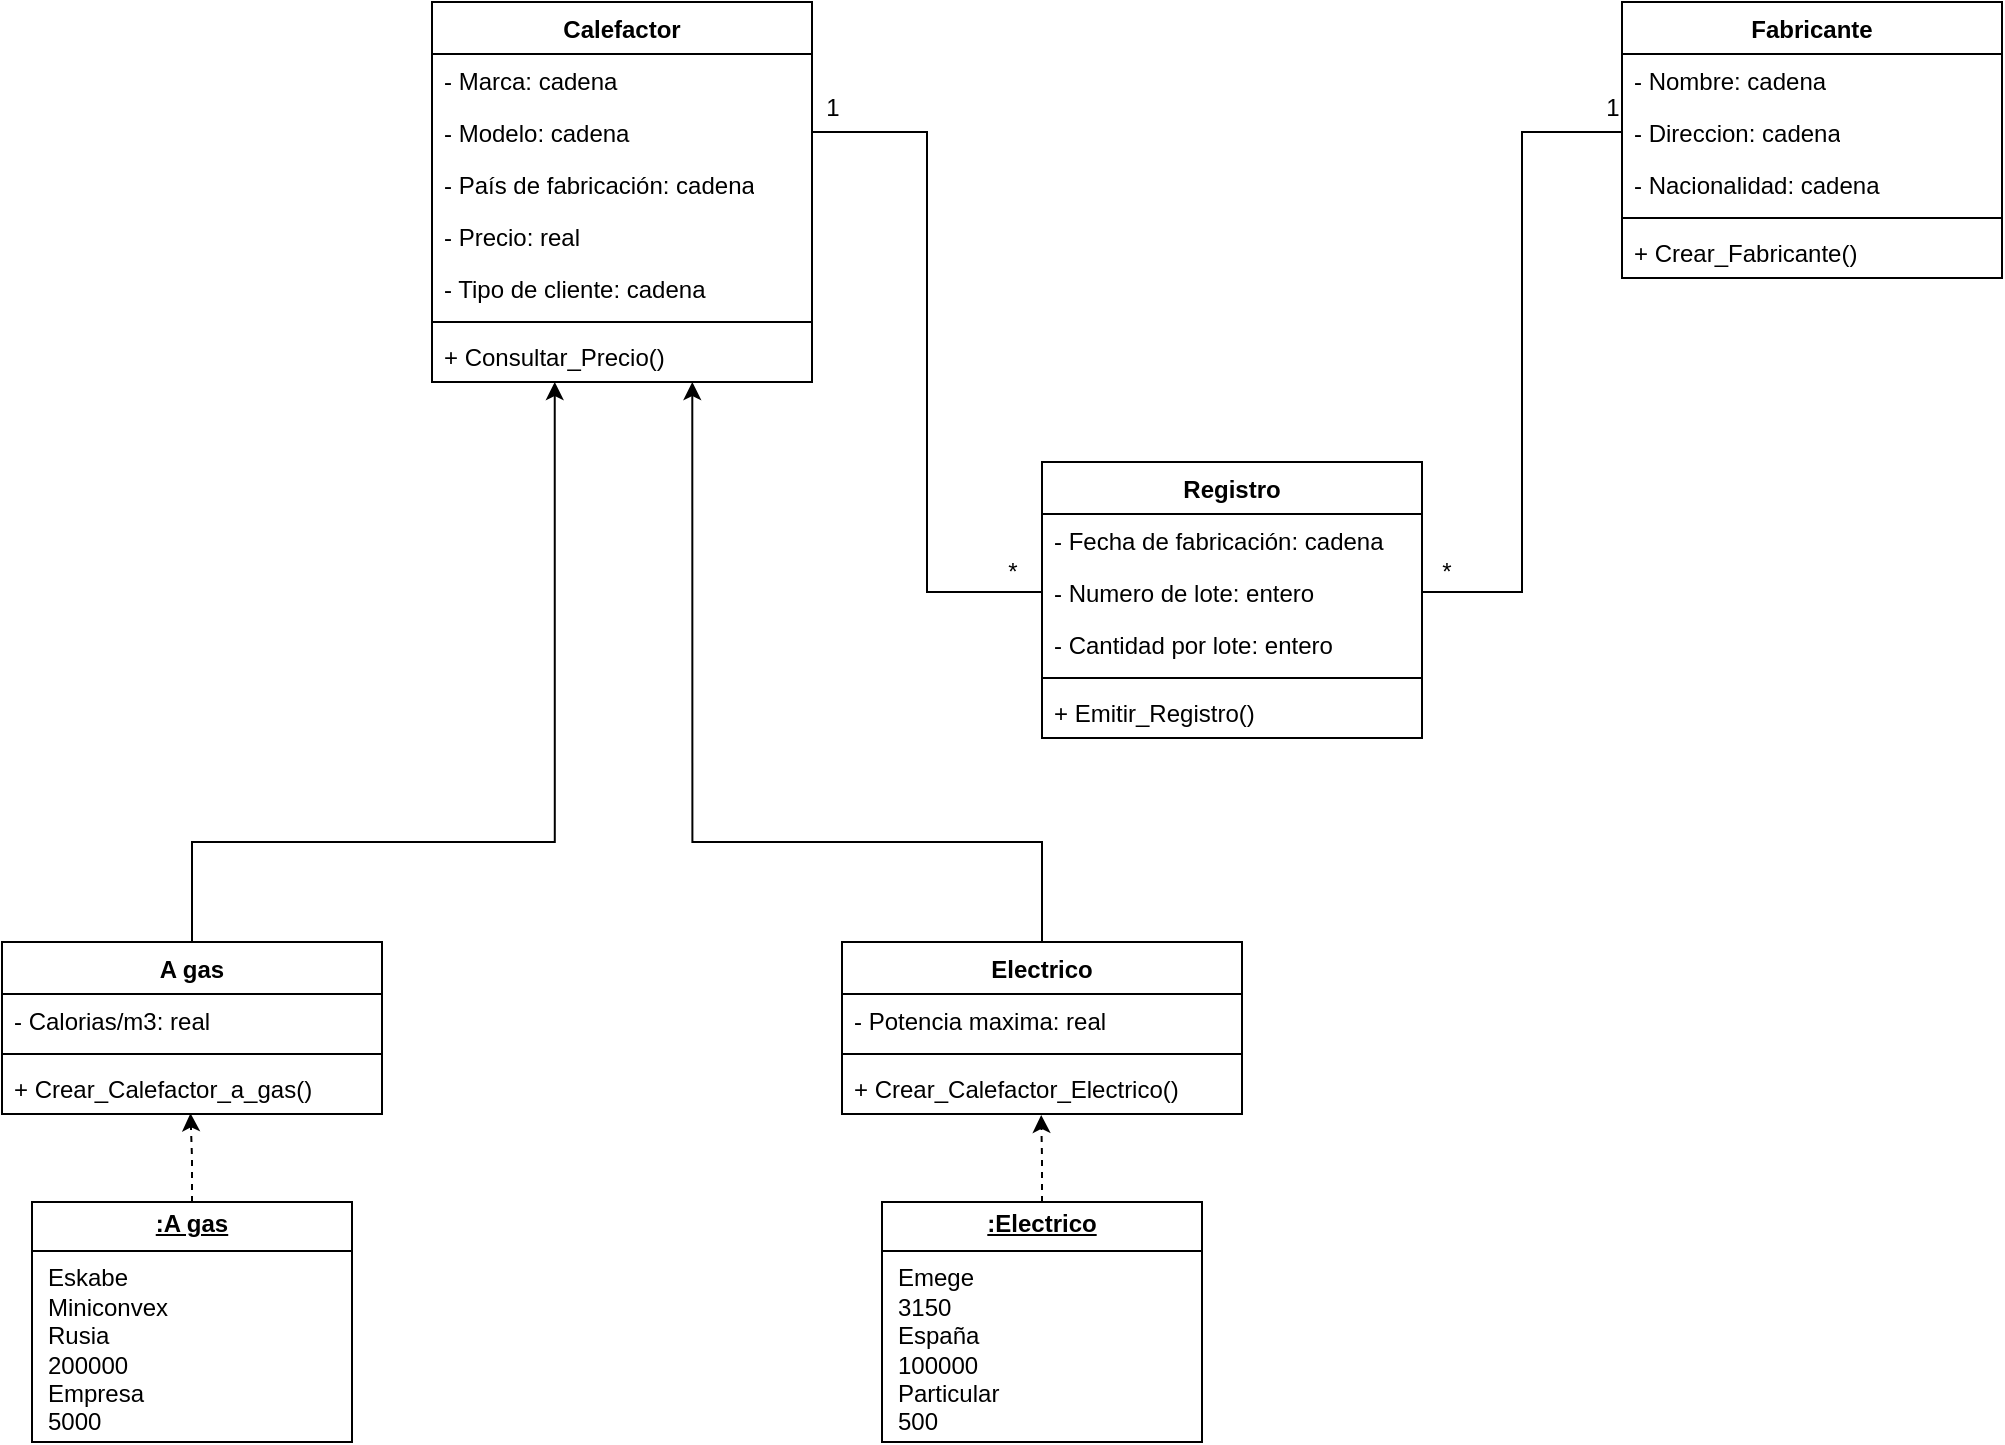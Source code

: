 <mxfile version="24.0.4" type="device">
  <diagram name="Página-1" id="Fd7Kd9GHyaJDAaIL9Sn_">
    <mxGraphModel dx="868" dy="1022" grid="1" gridSize="10" guides="1" tooltips="1" connect="1" arrows="1" fold="1" page="1" pageScale="1" pageWidth="827" pageHeight="1169" math="0" shadow="0">
      <root>
        <mxCell id="0" />
        <mxCell id="1" parent="0" />
        <mxCell id="5vMcAia91ODTiXavnZtS-42" value="A gas" style="swimlane;fontStyle=1;align=center;verticalAlign=top;childLayout=stackLayout;horizontal=1;startSize=26;horizontalStack=0;resizeParent=1;resizeParentMax=0;resizeLast=0;collapsible=1;marginBottom=0;whiteSpace=wrap;html=1;" vertex="1" parent="1">
          <mxGeometry x="120" y="680" width="190" height="86" as="geometry" />
        </mxCell>
        <mxCell id="5vMcAia91ODTiXavnZtS-43" value="- Calorias/m3: real" style="text;strokeColor=none;fillColor=none;align=left;verticalAlign=top;spacingLeft=4;spacingRight=4;overflow=hidden;rotatable=0;points=[[0,0.5],[1,0.5]];portConstraint=eastwest;whiteSpace=wrap;html=1;" vertex="1" parent="5vMcAia91ODTiXavnZtS-42">
          <mxGeometry y="26" width="190" height="26" as="geometry" />
        </mxCell>
        <mxCell id="5vMcAia91ODTiXavnZtS-44" value="" style="line;strokeWidth=1;fillColor=none;align=left;verticalAlign=middle;spacingTop=-1;spacingLeft=3;spacingRight=3;rotatable=0;labelPosition=right;points=[];portConstraint=eastwest;strokeColor=inherit;" vertex="1" parent="5vMcAia91ODTiXavnZtS-42">
          <mxGeometry y="52" width="190" height="8" as="geometry" />
        </mxCell>
        <mxCell id="5vMcAia91ODTiXavnZtS-45" value="+ Crear_Calefactor_a_gas()" style="text;strokeColor=none;fillColor=none;align=left;verticalAlign=top;spacingLeft=4;spacingRight=4;overflow=hidden;rotatable=0;points=[[0,0.5],[1,0.5]];portConstraint=eastwest;whiteSpace=wrap;html=1;" vertex="1" parent="5vMcAia91ODTiXavnZtS-42">
          <mxGeometry y="60" width="190" height="26" as="geometry" />
        </mxCell>
        <mxCell id="5vMcAia91ODTiXavnZtS-46" value="Electrico" style="swimlane;fontStyle=1;align=center;verticalAlign=top;childLayout=stackLayout;horizontal=1;startSize=26;horizontalStack=0;resizeParent=1;resizeParentMax=0;resizeLast=0;collapsible=1;marginBottom=0;whiteSpace=wrap;html=1;" vertex="1" parent="1">
          <mxGeometry x="540" y="680" width="200" height="86" as="geometry" />
        </mxCell>
        <mxCell id="5vMcAia91ODTiXavnZtS-47" value="- Potencia maxima: real" style="text;strokeColor=none;fillColor=none;align=left;verticalAlign=top;spacingLeft=4;spacingRight=4;overflow=hidden;rotatable=0;points=[[0,0.5],[1,0.5]];portConstraint=eastwest;whiteSpace=wrap;html=1;" vertex="1" parent="5vMcAia91ODTiXavnZtS-46">
          <mxGeometry y="26" width="200" height="26" as="geometry" />
        </mxCell>
        <mxCell id="5vMcAia91ODTiXavnZtS-48" value="" style="line;strokeWidth=1;fillColor=none;align=left;verticalAlign=middle;spacingTop=-1;spacingLeft=3;spacingRight=3;rotatable=0;labelPosition=right;points=[];portConstraint=eastwest;strokeColor=inherit;" vertex="1" parent="5vMcAia91ODTiXavnZtS-46">
          <mxGeometry y="52" width="200" height="8" as="geometry" />
        </mxCell>
        <mxCell id="5vMcAia91ODTiXavnZtS-49" value="+ Crear_Calefactor_Electrico()" style="text;strokeColor=none;fillColor=none;align=left;verticalAlign=top;spacingLeft=4;spacingRight=4;overflow=hidden;rotatable=0;points=[[0,0.5],[1,0.5]];portConstraint=eastwest;whiteSpace=wrap;html=1;" vertex="1" parent="5vMcAia91ODTiXavnZtS-46">
          <mxGeometry y="60" width="200" height="26" as="geometry" />
        </mxCell>
        <mxCell id="5vMcAia91ODTiXavnZtS-50" value="Calefactor" style="swimlane;fontStyle=1;align=center;verticalAlign=top;childLayout=stackLayout;horizontal=1;startSize=26;horizontalStack=0;resizeParent=1;resizeParentMax=0;resizeLast=0;collapsible=1;marginBottom=0;whiteSpace=wrap;html=1;" vertex="1" parent="1">
          <mxGeometry x="335" y="210" width="190" height="190" as="geometry" />
        </mxCell>
        <mxCell id="5vMcAia91ODTiXavnZtS-55" value="- Marca: cadena" style="text;strokeColor=none;fillColor=none;align=left;verticalAlign=top;spacingLeft=4;spacingRight=4;overflow=hidden;rotatable=0;points=[[0,0.5],[1,0.5]];portConstraint=eastwest;whiteSpace=wrap;html=1;" vertex="1" parent="5vMcAia91ODTiXavnZtS-50">
          <mxGeometry y="26" width="190" height="26" as="geometry" />
        </mxCell>
        <mxCell id="5vMcAia91ODTiXavnZtS-56" value="- Modelo: cadena" style="text;strokeColor=none;fillColor=none;align=left;verticalAlign=top;spacingLeft=4;spacingRight=4;overflow=hidden;rotatable=0;points=[[0,0.5],[1,0.5]];portConstraint=eastwest;whiteSpace=wrap;html=1;" vertex="1" parent="5vMcAia91ODTiXavnZtS-50">
          <mxGeometry y="52" width="190" height="26" as="geometry" />
        </mxCell>
        <mxCell id="5vMcAia91ODTiXavnZtS-51" value="- País de fabricación: cadena" style="text;strokeColor=none;fillColor=none;align=left;verticalAlign=top;spacingLeft=4;spacingRight=4;overflow=hidden;rotatable=0;points=[[0,0.5],[1,0.5]];portConstraint=eastwest;whiteSpace=wrap;html=1;" vertex="1" parent="5vMcAia91ODTiXavnZtS-50">
          <mxGeometry y="78" width="190" height="26" as="geometry" />
        </mxCell>
        <mxCell id="5vMcAia91ODTiXavnZtS-54" value="- Precio: real" style="text;strokeColor=none;fillColor=none;align=left;verticalAlign=top;spacingLeft=4;spacingRight=4;overflow=hidden;rotatable=0;points=[[0,0.5],[1,0.5]];portConstraint=eastwest;whiteSpace=wrap;html=1;" vertex="1" parent="5vMcAia91ODTiXavnZtS-50">
          <mxGeometry y="104" width="190" height="26" as="geometry" />
        </mxCell>
        <mxCell id="5vMcAia91ODTiXavnZtS-57" value="- Tipo de cliente: cadena" style="text;strokeColor=none;fillColor=none;align=left;verticalAlign=top;spacingLeft=4;spacingRight=4;overflow=hidden;rotatable=0;points=[[0,0.5],[1,0.5]];portConstraint=eastwest;whiteSpace=wrap;html=1;" vertex="1" parent="5vMcAia91ODTiXavnZtS-50">
          <mxGeometry y="130" width="190" height="26" as="geometry" />
        </mxCell>
        <mxCell id="5vMcAia91ODTiXavnZtS-52" value="" style="line;strokeWidth=1;fillColor=none;align=left;verticalAlign=middle;spacingTop=-1;spacingLeft=3;spacingRight=3;rotatable=0;labelPosition=right;points=[];portConstraint=eastwest;strokeColor=inherit;" vertex="1" parent="5vMcAia91ODTiXavnZtS-50">
          <mxGeometry y="156" width="190" height="8" as="geometry" />
        </mxCell>
        <mxCell id="5vMcAia91ODTiXavnZtS-53" value="+ Consultar_Precio()" style="text;strokeColor=none;fillColor=none;align=left;verticalAlign=top;spacingLeft=4;spacingRight=4;overflow=hidden;rotatable=0;points=[[0,0.5],[1,0.5]];portConstraint=eastwest;whiteSpace=wrap;html=1;" vertex="1" parent="5vMcAia91ODTiXavnZtS-50">
          <mxGeometry y="164" width="190" height="26" as="geometry" />
        </mxCell>
        <mxCell id="5vMcAia91ODTiXavnZtS-58" style="edgeStyle=orthogonalEdgeStyle;rounded=0;orthogonalLoop=1;jettySize=auto;html=1;exitX=0.5;exitY=0;exitDx=0;exitDy=0;entryX=0.685;entryY=1;entryDx=0;entryDy=0;entryPerimeter=0;" edge="1" parent="1" source="5vMcAia91ODTiXavnZtS-46" target="5vMcAia91ODTiXavnZtS-53">
          <mxGeometry relative="1" as="geometry">
            <Array as="points">
              <mxPoint x="640" y="630" />
              <mxPoint x="465" y="630" />
            </Array>
          </mxGeometry>
        </mxCell>
        <mxCell id="5vMcAia91ODTiXavnZtS-61" style="edgeStyle=orthogonalEdgeStyle;rounded=0;orthogonalLoop=1;jettySize=auto;html=1;exitX=0.5;exitY=0;exitDx=0;exitDy=0;entryX=0.323;entryY=1;entryDx=0;entryDy=0;entryPerimeter=0;" edge="1" parent="1" source="5vMcAia91ODTiXavnZtS-42" target="5vMcAia91ODTiXavnZtS-53">
          <mxGeometry relative="1" as="geometry">
            <Array as="points">
              <mxPoint x="215" y="630" />
              <mxPoint x="396" y="630" />
            </Array>
          </mxGeometry>
        </mxCell>
        <mxCell id="5vMcAia91ODTiXavnZtS-69" style="edgeStyle=orthogonalEdgeStyle;rounded=0;orthogonalLoop=1;jettySize=auto;html=1;exitX=0.5;exitY=0;exitDx=0;exitDy=0;entryX=0.496;entryY=0.986;entryDx=0;entryDy=0;entryPerimeter=0;dashed=1;" edge="1" parent="1" source="5vMcAia91ODTiXavnZtS-67" target="5vMcAia91ODTiXavnZtS-45">
          <mxGeometry relative="1" as="geometry">
            <mxPoint x="296.0" y="780" as="targetPoint" />
          </mxGeometry>
        </mxCell>
        <mxCell id="5vMcAia91ODTiXavnZtS-67" value="&lt;p style=&quot;margin:0px;margin-top:4px;text-align:center;text-decoration:underline;&quot;&gt;&lt;b&gt;:A gas&lt;/b&gt;&lt;/p&gt;&lt;hr size=&quot;1&quot; style=&quot;border-style:solid;&quot;&gt;&lt;p style=&quot;margin:0px;margin-left:8px;&quot;&gt;Eskabe&lt;br&gt;Miniconvex&lt;br&gt;Rusia&lt;/p&gt;&lt;p style=&quot;margin:0px;margin-left:8px;&quot;&gt;200000&lt;/p&gt;&lt;p style=&quot;margin:0px;margin-left:8px;&quot;&gt;Empresa&lt;/p&gt;&lt;p style=&quot;margin:0px;margin-left:8px;&quot;&gt;5000&lt;/p&gt;" style="verticalAlign=top;align=left;overflow=fill;html=1;whiteSpace=wrap;" vertex="1" parent="1">
          <mxGeometry x="135" y="810" width="160" height="120" as="geometry" />
        </mxCell>
        <mxCell id="5vMcAia91ODTiXavnZtS-68" value="&lt;p style=&quot;margin:0px;margin-top:4px;text-align:center;text-decoration:underline;&quot;&gt;&lt;b&gt;:Electrico&lt;/b&gt;&lt;/p&gt;&lt;hr size=&quot;1&quot; style=&quot;border-style:solid;&quot;&gt;&lt;p style=&quot;margin:0px;margin-left:8px;&quot;&gt;Emege&lt;/p&gt;&lt;p style=&quot;margin:0px;margin-left:8px;&quot;&gt;3150&lt;/p&gt;&lt;p style=&quot;margin:0px;margin-left:8px;&quot;&gt;España&lt;/p&gt;&lt;p style=&quot;margin:0px;margin-left:8px;&quot;&gt;100000&lt;/p&gt;&lt;p style=&quot;margin:0px;margin-left:8px;&quot;&gt;Particular&lt;/p&gt;&lt;p style=&quot;margin:0px;margin-left:8px;&quot;&gt;500&lt;/p&gt;" style="verticalAlign=top;align=left;overflow=fill;html=1;whiteSpace=wrap;" vertex="1" parent="1">
          <mxGeometry x="560" y="810" width="160" height="120" as="geometry" />
        </mxCell>
        <mxCell id="5vMcAia91ODTiXavnZtS-70" style="edgeStyle=orthogonalEdgeStyle;rounded=0;orthogonalLoop=1;jettySize=auto;html=1;exitX=0.5;exitY=0;exitDx=0;exitDy=0;entryX=0.498;entryY=1.018;entryDx=0;entryDy=0;entryPerimeter=0;dashed=1;" edge="1" parent="1" source="5vMcAia91ODTiXavnZtS-68" target="5vMcAia91ODTiXavnZtS-49">
          <mxGeometry relative="1" as="geometry" />
        </mxCell>
        <mxCell id="5vMcAia91ODTiXavnZtS-73" value="Fabricante" style="swimlane;fontStyle=1;align=center;verticalAlign=top;childLayout=stackLayout;horizontal=1;startSize=26;horizontalStack=0;resizeParent=1;resizeParentMax=0;resizeLast=0;collapsible=1;marginBottom=0;whiteSpace=wrap;html=1;" vertex="1" parent="1">
          <mxGeometry x="930" y="210" width="190" height="138" as="geometry" />
        </mxCell>
        <mxCell id="5vMcAia91ODTiXavnZtS-74" value="- Nombre: cadena" style="text;strokeColor=none;fillColor=none;align=left;verticalAlign=top;spacingLeft=4;spacingRight=4;overflow=hidden;rotatable=0;points=[[0,0.5],[1,0.5]];portConstraint=eastwest;whiteSpace=wrap;html=1;" vertex="1" parent="5vMcAia91ODTiXavnZtS-73">
          <mxGeometry y="26" width="190" height="26" as="geometry" />
        </mxCell>
        <mxCell id="5vMcAia91ODTiXavnZtS-75" value="- Direccion: cadena" style="text;strokeColor=none;fillColor=none;align=left;verticalAlign=top;spacingLeft=4;spacingRight=4;overflow=hidden;rotatable=0;points=[[0,0.5],[1,0.5]];portConstraint=eastwest;whiteSpace=wrap;html=1;" vertex="1" parent="5vMcAia91ODTiXavnZtS-73">
          <mxGeometry y="52" width="190" height="26" as="geometry" />
        </mxCell>
        <mxCell id="5vMcAia91ODTiXavnZtS-76" value="- Nacionalidad: cadena" style="text;strokeColor=none;fillColor=none;align=left;verticalAlign=top;spacingLeft=4;spacingRight=4;overflow=hidden;rotatable=0;points=[[0,0.5],[1,0.5]];portConstraint=eastwest;whiteSpace=wrap;html=1;" vertex="1" parent="5vMcAia91ODTiXavnZtS-73">
          <mxGeometry y="78" width="190" height="26" as="geometry" />
        </mxCell>
        <mxCell id="5vMcAia91ODTiXavnZtS-79" value="" style="line;strokeWidth=1;fillColor=none;align=left;verticalAlign=middle;spacingTop=-1;spacingLeft=3;spacingRight=3;rotatable=0;labelPosition=right;points=[];portConstraint=eastwest;strokeColor=inherit;" vertex="1" parent="5vMcAia91ODTiXavnZtS-73">
          <mxGeometry y="104" width="190" height="8" as="geometry" />
        </mxCell>
        <mxCell id="5vMcAia91ODTiXavnZtS-80" value="+ Crear_Fabricante()" style="text;strokeColor=none;fillColor=none;align=left;verticalAlign=top;spacingLeft=4;spacingRight=4;overflow=hidden;rotatable=0;points=[[0,0.5],[1,0.5]];portConstraint=eastwest;whiteSpace=wrap;html=1;" vertex="1" parent="5vMcAia91ODTiXavnZtS-73">
          <mxGeometry y="112" width="190" height="26" as="geometry" />
        </mxCell>
        <mxCell id="5vMcAia91ODTiXavnZtS-81" style="edgeStyle=orthogonalEdgeStyle;rounded=0;orthogonalLoop=1;jettySize=auto;html=1;exitX=1;exitY=0.5;exitDx=0;exitDy=0;entryX=0;entryY=0.5;entryDx=0;entryDy=0;endArrow=none;endFill=0;" edge="1" parent="1" source="5vMcAia91ODTiXavnZtS-56" target="5vMcAia91ODTiXavnZtS-86">
          <mxGeometry relative="1" as="geometry">
            <mxPoint x="621" y="275" as="targetPoint" />
          </mxGeometry>
        </mxCell>
        <mxCell id="5vMcAia91ODTiXavnZtS-82" value="1" style="text;html=1;align=center;verticalAlign=middle;resizable=0;points=[];autosize=1;strokeColor=none;fillColor=none;" vertex="1" parent="1">
          <mxGeometry x="910" y="248" width="30" height="30" as="geometry" />
        </mxCell>
        <mxCell id="5vMcAia91ODTiXavnZtS-83" value="*" style="text;html=1;align=center;verticalAlign=middle;resizable=0;points=[];autosize=1;strokeColor=none;fillColor=none;" vertex="1" parent="1">
          <mxGeometry x="610" y="480" width="30" height="30" as="geometry" />
        </mxCell>
        <mxCell id="5vMcAia91ODTiXavnZtS-84" value="Registro" style="swimlane;fontStyle=1;align=center;verticalAlign=top;childLayout=stackLayout;horizontal=1;startSize=26;horizontalStack=0;resizeParent=1;resizeParentMax=0;resizeLast=0;collapsible=1;marginBottom=0;whiteSpace=wrap;html=1;" vertex="1" parent="1">
          <mxGeometry x="640" y="440" width="190" height="138" as="geometry" />
        </mxCell>
        <mxCell id="5vMcAia91ODTiXavnZtS-85" value="- Fecha de fabricación: cadena" style="text;strokeColor=none;fillColor=none;align=left;verticalAlign=top;spacingLeft=4;spacingRight=4;overflow=hidden;rotatable=0;points=[[0,0.5],[1,0.5]];portConstraint=eastwest;whiteSpace=wrap;html=1;" vertex="1" parent="5vMcAia91ODTiXavnZtS-84">
          <mxGeometry y="26" width="190" height="26" as="geometry" />
        </mxCell>
        <mxCell id="5vMcAia91ODTiXavnZtS-86" value="- Numero de lote: entero" style="text;strokeColor=none;fillColor=none;align=left;verticalAlign=top;spacingLeft=4;spacingRight=4;overflow=hidden;rotatable=0;points=[[0,0.5],[1,0.5]];portConstraint=eastwest;whiteSpace=wrap;html=1;" vertex="1" parent="5vMcAia91ODTiXavnZtS-84">
          <mxGeometry y="52" width="190" height="26" as="geometry" />
        </mxCell>
        <mxCell id="5vMcAia91ODTiXavnZtS-87" value="- Cantidad por lote: entero" style="text;strokeColor=none;fillColor=none;align=left;verticalAlign=top;spacingLeft=4;spacingRight=4;overflow=hidden;rotatable=0;points=[[0,0.5],[1,0.5]];portConstraint=eastwest;whiteSpace=wrap;html=1;" vertex="1" parent="5vMcAia91ODTiXavnZtS-84">
          <mxGeometry y="78" width="190" height="26" as="geometry" />
        </mxCell>
        <mxCell id="5vMcAia91ODTiXavnZtS-88" value="" style="line;strokeWidth=1;fillColor=none;align=left;verticalAlign=middle;spacingTop=-1;spacingLeft=3;spacingRight=3;rotatable=0;labelPosition=right;points=[];portConstraint=eastwest;strokeColor=inherit;" vertex="1" parent="5vMcAia91ODTiXavnZtS-84">
          <mxGeometry y="104" width="190" height="8" as="geometry" />
        </mxCell>
        <mxCell id="5vMcAia91ODTiXavnZtS-89" value="+ Emitir_Registro()" style="text;strokeColor=none;fillColor=none;align=left;verticalAlign=top;spacingLeft=4;spacingRight=4;overflow=hidden;rotatable=0;points=[[0,0.5],[1,0.5]];portConstraint=eastwest;whiteSpace=wrap;html=1;" vertex="1" parent="5vMcAia91ODTiXavnZtS-84">
          <mxGeometry y="112" width="190" height="26" as="geometry" />
        </mxCell>
        <mxCell id="5vMcAia91ODTiXavnZtS-90" style="edgeStyle=orthogonalEdgeStyle;rounded=0;orthogonalLoop=1;jettySize=auto;html=1;exitX=0;exitY=0.5;exitDx=0;exitDy=0;entryX=1;entryY=0.5;entryDx=0;entryDy=0;endArrow=none;endFill=0;" edge="1" parent="1" source="5vMcAia91ODTiXavnZtS-75" target="5vMcAia91ODTiXavnZtS-86">
          <mxGeometry relative="1" as="geometry" />
        </mxCell>
        <mxCell id="5vMcAia91ODTiXavnZtS-92" value="1" style="text;html=1;align=center;verticalAlign=middle;resizable=0;points=[];autosize=1;strokeColor=none;fillColor=none;" vertex="1" parent="1">
          <mxGeometry x="520" y="248" width="30" height="30" as="geometry" />
        </mxCell>
        <mxCell id="5vMcAia91ODTiXavnZtS-93" value="*" style="text;html=1;align=center;verticalAlign=middle;resizable=0;points=[];autosize=1;strokeColor=none;fillColor=none;" vertex="1" parent="1">
          <mxGeometry x="827" y="480" width="30" height="30" as="geometry" />
        </mxCell>
      </root>
    </mxGraphModel>
  </diagram>
</mxfile>
